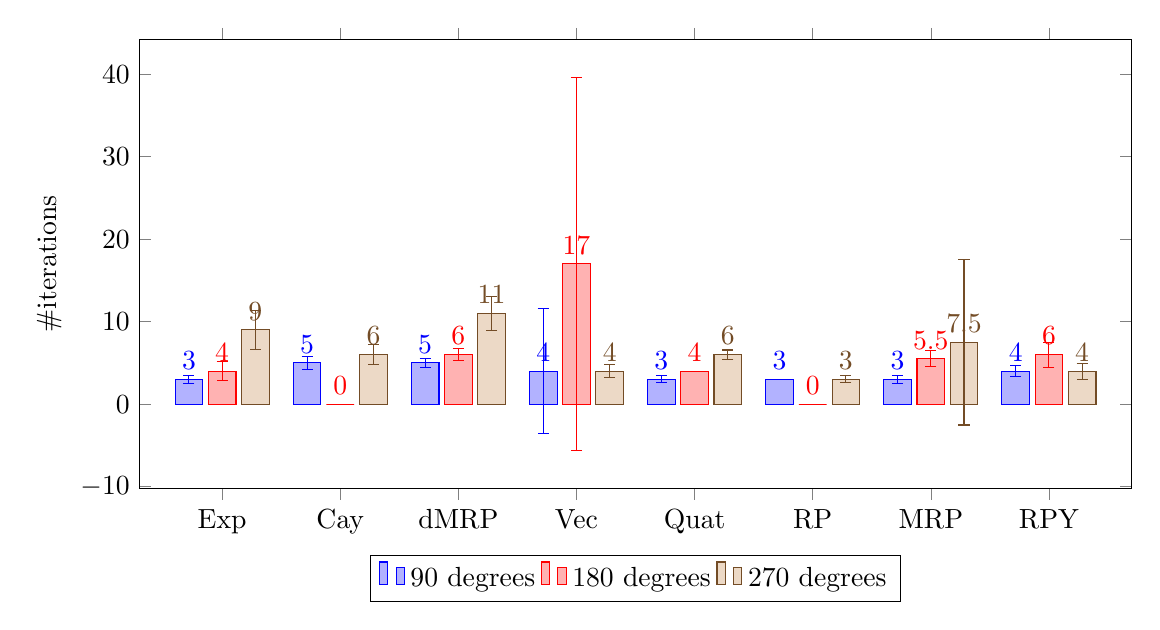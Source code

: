 \begin{tikzpicture}
\begin{axis}[ybar, ylabel={\#iterations}, x={1.5cm}, legend style={at={(0.5,-0.15)
}, anchor={north}, legend columns={-1}}, symbolic x coords={Exp,Cay,dMRP,Vec,Quat,RP,MRP,RPY}, xtick={data}, nodes near coords, nodes near coords align={vertical}, error bars/y dir=both, error bars/y explicit]
    \addplot
        coordinates {
            (Exp,3.0) +- (0,0.483)
            (Cay,5.0) +- (0,0.789)
            (dMRP,5.0) +- (0,0.516)
            (Vec,4.0) +- (0,7.604)
            (Quat,3.0) +- (0,0.422)
            (RP,3.0) +- (0,0.0)
            (MRP,3.0) +- (0,0.516)
            (RPY,4.0) +- (0,0.667)
        }
        ;
    \addplot
        coordinates {
            (Exp,4.0) +- (0,1.179)
            (Cay,0.0) +- (0,0.0)
            (dMRP,6.0) +- (0,0.699)
            (Vec,17.0) +- (0,22.642)
            (Quat,4.0) +- (0,0.0)
            (RP,0.0) +- (0,0.0)
            (MRP,5.5) +- (0,0.966)
            (RPY,6.0) +- (0,1.509)
        }
        ;
    \addplot
        coordinates {
            (Exp,9.0) +- (0,2.348)
            (Cay,6.0) +- (0,1.229)
            (dMRP,11.0) +- (0,2.079)
            (Vec,4.0) +- (0,0.789)
            (Quat,6.0) +- (0,0.568)
            (RP,3.0) +- (0,0.422)
            (MRP,7.5) +- (0,10.023)
            (RPY,4.0) +- (0,0.966)
        }
        ;
    \legend{{90 degrees},{180 degrees},{270 degrees}}
\end{axis}
\end{tikzpicture}
